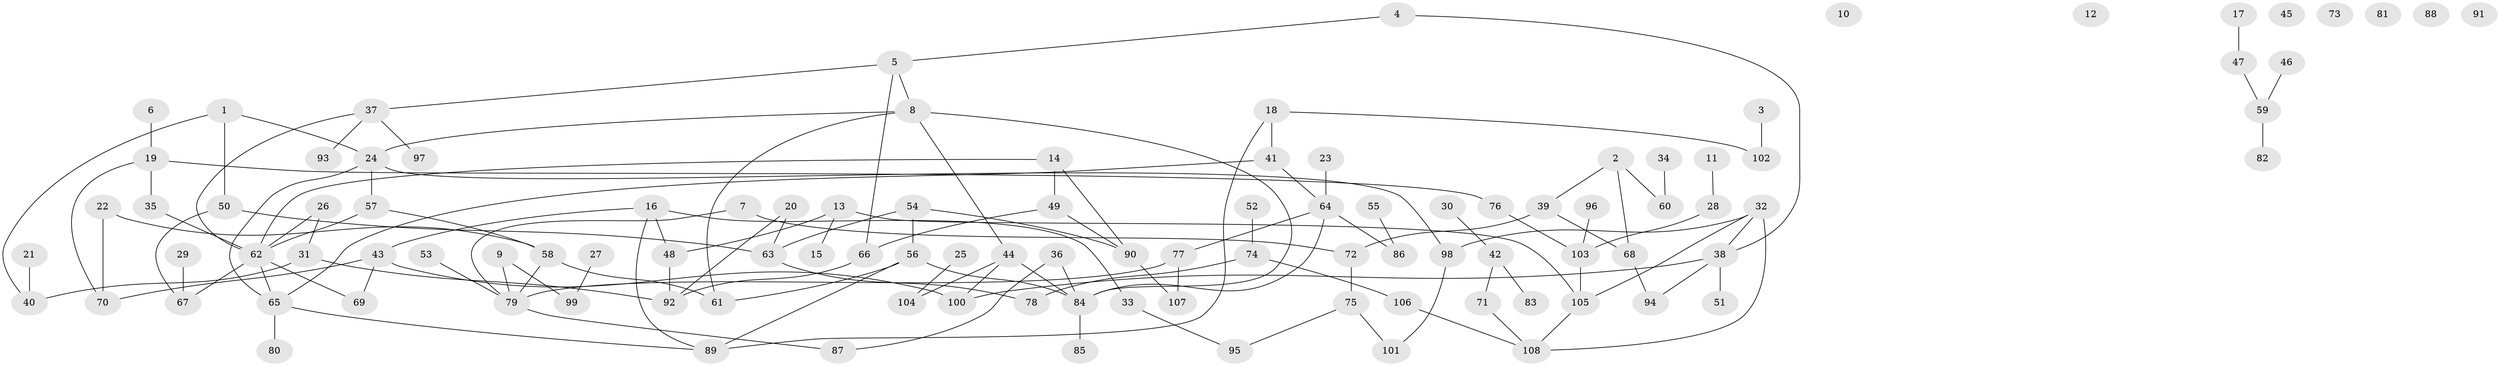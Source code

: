 // Generated by graph-tools (version 1.1) at 2025/25/03/09/25 03:25:22]
// undirected, 108 vertices, 133 edges
graph export_dot {
graph [start="1"]
  node [color=gray90,style=filled];
  1;
  2;
  3;
  4;
  5;
  6;
  7;
  8;
  9;
  10;
  11;
  12;
  13;
  14;
  15;
  16;
  17;
  18;
  19;
  20;
  21;
  22;
  23;
  24;
  25;
  26;
  27;
  28;
  29;
  30;
  31;
  32;
  33;
  34;
  35;
  36;
  37;
  38;
  39;
  40;
  41;
  42;
  43;
  44;
  45;
  46;
  47;
  48;
  49;
  50;
  51;
  52;
  53;
  54;
  55;
  56;
  57;
  58;
  59;
  60;
  61;
  62;
  63;
  64;
  65;
  66;
  67;
  68;
  69;
  70;
  71;
  72;
  73;
  74;
  75;
  76;
  77;
  78;
  79;
  80;
  81;
  82;
  83;
  84;
  85;
  86;
  87;
  88;
  89;
  90;
  91;
  92;
  93;
  94;
  95;
  96;
  97;
  98;
  99;
  100;
  101;
  102;
  103;
  104;
  105;
  106;
  107;
  108;
  1 -- 24;
  1 -- 40;
  1 -- 50;
  2 -- 39;
  2 -- 60;
  2 -- 68;
  3 -- 102;
  4 -- 5;
  4 -- 38;
  5 -- 8;
  5 -- 37;
  5 -- 66;
  6 -- 19;
  7 -- 72;
  7 -- 79;
  8 -- 24;
  8 -- 44;
  8 -- 61;
  8 -- 84;
  9 -- 79;
  9 -- 99;
  11 -- 28;
  13 -- 15;
  13 -- 48;
  13 -- 105;
  14 -- 49;
  14 -- 62;
  14 -- 90;
  16 -- 33;
  16 -- 43;
  16 -- 48;
  16 -- 89;
  17 -- 47;
  18 -- 41;
  18 -- 89;
  18 -- 102;
  19 -- 35;
  19 -- 70;
  19 -- 76;
  20 -- 63;
  20 -- 92;
  21 -- 40;
  22 -- 58;
  22 -- 70;
  23 -- 64;
  24 -- 57;
  24 -- 65;
  24 -- 98;
  25 -- 104;
  26 -- 31;
  26 -- 62;
  27 -- 99;
  28 -- 103;
  29 -- 67;
  30 -- 42;
  31 -- 40;
  31 -- 92;
  32 -- 38;
  32 -- 98;
  32 -- 105;
  32 -- 108;
  33 -- 95;
  34 -- 60;
  35 -- 62;
  36 -- 84;
  36 -- 87;
  37 -- 62;
  37 -- 93;
  37 -- 97;
  38 -- 51;
  38 -- 94;
  38 -- 100;
  39 -- 68;
  39 -- 72;
  41 -- 64;
  41 -- 65;
  42 -- 71;
  42 -- 83;
  43 -- 69;
  43 -- 70;
  43 -- 100;
  44 -- 84;
  44 -- 100;
  44 -- 104;
  46 -- 59;
  47 -- 59;
  48 -- 92;
  49 -- 66;
  49 -- 90;
  50 -- 63;
  50 -- 67;
  52 -- 74;
  53 -- 79;
  54 -- 56;
  54 -- 63;
  54 -- 90;
  55 -- 86;
  56 -- 61;
  56 -- 84;
  56 -- 89;
  57 -- 58;
  57 -- 62;
  58 -- 61;
  58 -- 79;
  59 -- 82;
  62 -- 65;
  62 -- 67;
  62 -- 69;
  63 -- 78;
  64 -- 77;
  64 -- 84;
  64 -- 86;
  65 -- 80;
  65 -- 89;
  66 -- 92;
  68 -- 94;
  71 -- 108;
  72 -- 75;
  74 -- 78;
  74 -- 106;
  75 -- 95;
  75 -- 101;
  76 -- 103;
  77 -- 79;
  77 -- 107;
  79 -- 87;
  84 -- 85;
  90 -- 107;
  96 -- 103;
  98 -- 101;
  103 -- 105;
  105 -- 108;
  106 -- 108;
}
